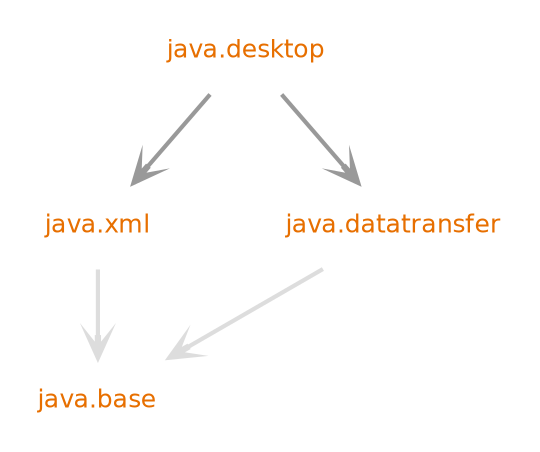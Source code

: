 digraph "java.desktop" {
  nodesep=.5;
  ranksep=0.600000;
  pencolor=transparent;
  node [shape=plaintext, fontcolor="#000000", fontname="DejaVuSans", fontsize=12, margin=".2,.2"];
  edge [penwidth=2, color="#999999", arrowhead=open, arrowsize=1];
  {rank=same "java.xml"}
  {rank=same "java.desktop"}
  subgraph se {
  "java.base" [fontcolor="#e76f00", group=java];
  "java.datatransfer" [fontcolor="#e76f00", group=java];
  "java.desktop" [fontcolor="#e76f00", group=java];
  "java.xml" [fontcolor="#e76f00", group=java];
  }
  subgraph jdk {
  }
  "java.datatransfer" -> "java.base" [color="#dddddd", weight=10];
  "java.desktop" -> "java.xml" [weight=10];
  "java.desktop" -> "java.datatransfer" [weight=10];
  "java.xml" -> "java.base" [color="#dddddd", weight=10000];
}
